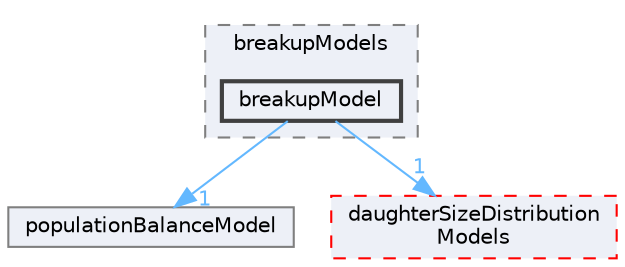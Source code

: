 digraph "src/phaseSystemModels/reactingEuler/multiphaseSystem/populationBalanceModel/breakupModels/breakupModel"
{
 // LATEX_PDF_SIZE
  bgcolor="transparent";
  edge [fontname=Helvetica,fontsize=10,labelfontname=Helvetica,labelfontsize=10];
  node [fontname=Helvetica,fontsize=10,shape=box,height=0.2,width=0.4];
  compound=true
  subgraph clusterdir_9b19776d70f92396da45fe173a5a9961 {
    graph [ bgcolor="#edf0f7", pencolor="grey50", label="breakupModels", fontname=Helvetica,fontsize=10 style="filled,dashed", URL="dir_9b19776d70f92396da45fe173a5a9961.html",tooltip=""]
  dir_1a1b805f81d6b65d9520811646d81251 [label="breakupModel", fillcolor="#edf0f7", color="grey25", style="filled,bold", URL="dir_1a1b805f81d6b65d9520811646d81251.html",tooltip=""];
  }
  dir_3e54fbac01d3fb7a46541771feeefe19 [label="populationBalanceModel", fillcolor="#edf0f7", color="grey50", style="filled", URL="dir_3e54fbac01d3fb7a46541771feeefe19.html",tooltip=""];
  dir_d2aa69fa5d2fd901f6ac1d7aaeb27a96 [label="daughterSizeDistribution\lModels", fillcolor="#edf0f7", color="red", style="filled,dashed", URL="dir_d2aa69fa5d2fd901f6ac1d7aaeb27a96.html",tooltip=""];
  dir_1a1b805f81d6b65d9520811646d81251->dir_3e54fbac01d3fb7a46541771feeefe19 [headlabel="1", labeldistance=1.5 headhref="dir_000346_003003.html" href="dir_000346_003003.html" color="steelblue1" fontcolor="steelblue1"];
  dir_1a1b805f81d6b65d9520811646d81251->dir_d2aa69fa5d2fd901f6ac1d7aaeb27a96 [headlabel="1", labeldistance=1.5 headhref="dir_000346_000816.html" href="dir_000346_000816.html" color="steelblue1" fontcolor="steelblue1"];
}
